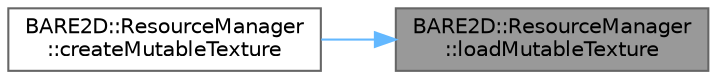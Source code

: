 digraph "BARE2D::ResourceManager::loadMutableTexture"
{
 // INTERACTIVE_SVG=YES
 // LATEX_PDF_SIZE
  bgcolor="transparent";
  edge [fontname=Helvetica,fontsize=10,labelfontname=Helvetica,labelfontsize=10];
  node [fontname=Helvetica,fontsize=10,shape=box,height=0.2,width=0.4];
  rankdir="RL";
  Node1 [label="BARE2D::ResourceManager\l::loadMutableTexture",height=0.2,width=0.4,color="gray40", fillcolor="grey60", style="filled", fontcolor="black",tooltip="Gets a texture from the cache, or creates a new, empty texture."];
  Node1 -> Node2 [dir="back",color="steelblue1",style="solid"];
  Node2 [label="BARE2D::ResourceManager\l::createMutableTexture",height=0.2,width=0.4,color="grey40", fillcolor="white", style="filled",URL="$class_b_a_r_e2_d_1_1_resource_manager.html#a05a7123519dfb03fa23088785eb4ece4",tooltip="Creates a new mutable texture, or replaces one that exists with a new texture."];
}
